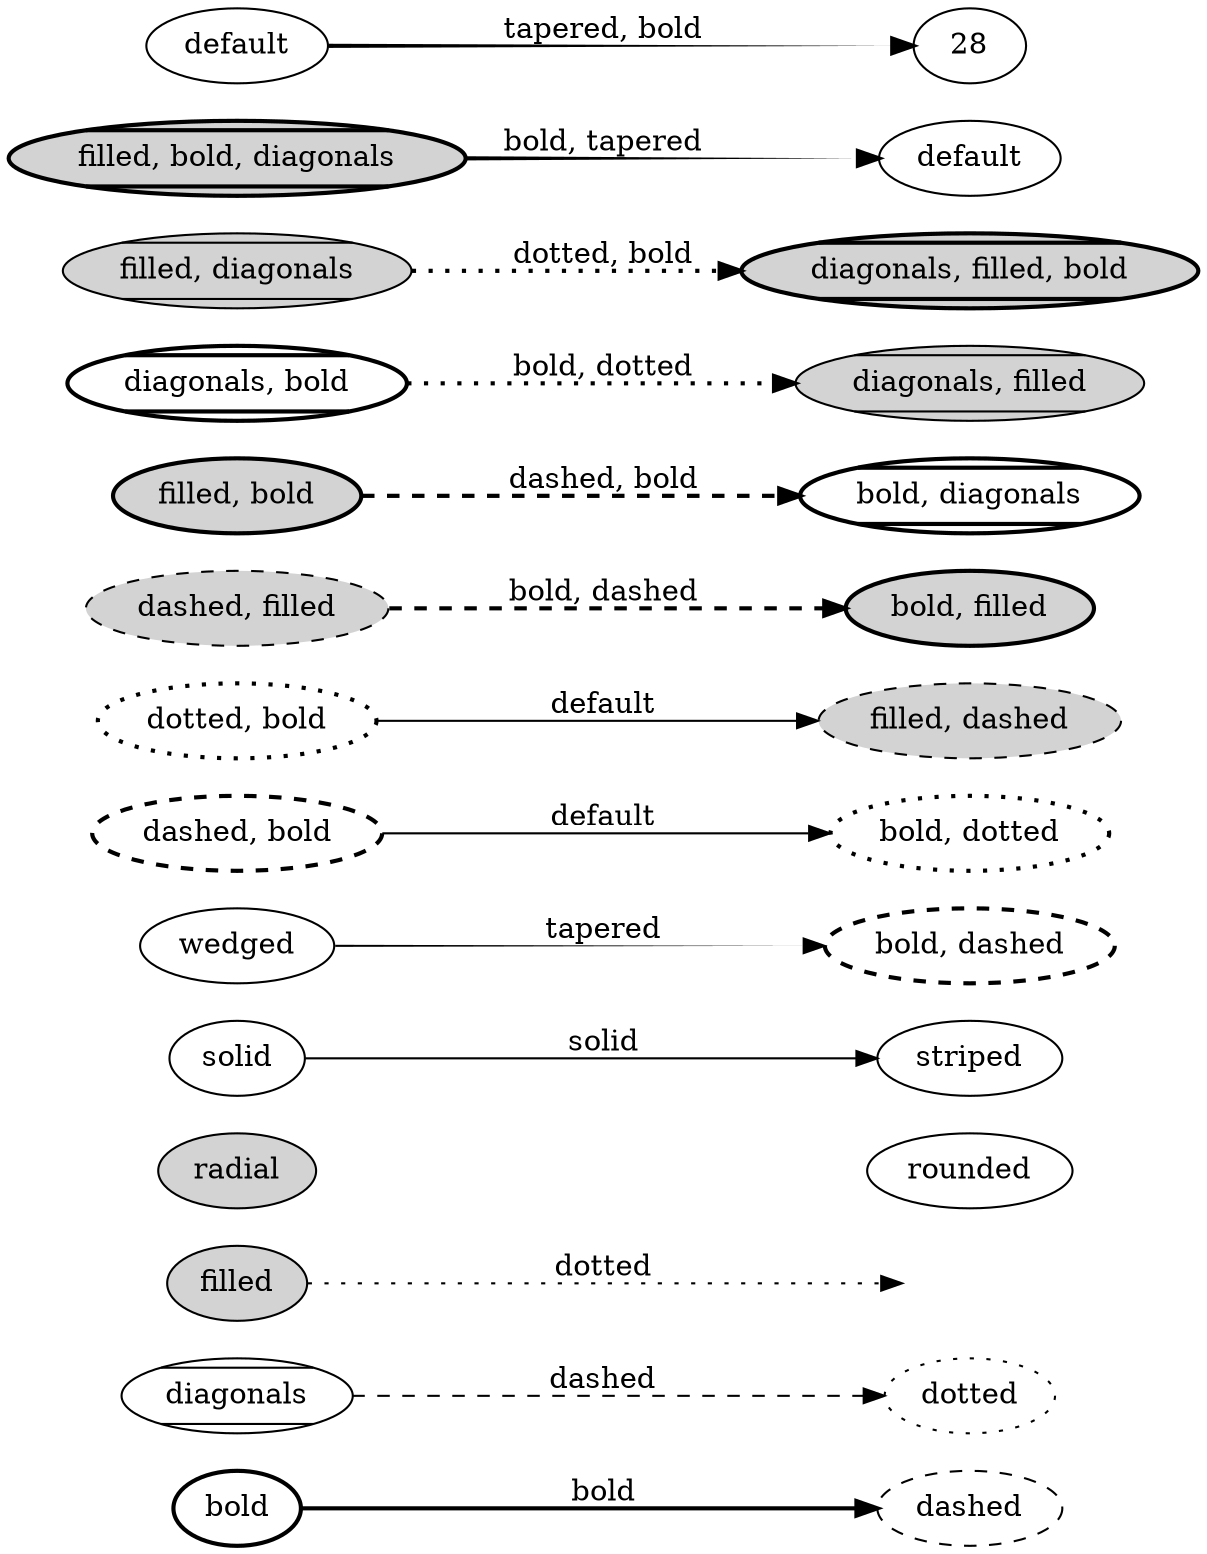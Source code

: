 /*******************************************************************************
 * Copyright (c) 2016 itemis AG and others.
 *
 * All rights reserved. This program and the accompanying materials
 * are made available under the terms of the Eclipse Public License v1.0
 * which accompanies this distribution, and is available at
 * http://www.eclipse.org/legal/epl-v10.html
 *
 * Contributors:
 *       Tamas Miklossy  (itemis AG) - Initial text 
 *******************************************************************************/
 
/* 
 * The StyledGraph2 directed graph represents the different node and egde styles. 
 */
digraph StyledGraph2{
    rankdir=LR
    /* Nodes can have drawing styles: */
     1[style=bold                        label="bold"                    ] 
     2[style=dashed                      label="dashed"                  ]
     3[style=diagonals                   label="diagonals"               ] 
     4[style=dotted                      label="dotted"                  ] 
     5[style=filled                      label="filled"                  ]
     6[style=invis                       label="invis"                   ]
     7[style=radial                      label="radial"                  ]
     8[style=rounded                     label="rounded"                 ]
     9[style=solid                       label="solid"                   ]
    10[style=striped                     label="striped"                 ]
    11[style=wedged                      label="wedged"                  ]
    12[style="bold, dashed"              label="bold, dashed"            ] 
    13[style="dashed, bold"              label="dashed, bold"            ]
    14[style="bold, dotted"              label="bold, dotted"            ] 
    15[style="dotted, bold"              label="dotted, bold"            ] 
    16[style="filled, dashed"            label="filled, dashed"          ]
    17[style="dashed, filled"            label="dashed, filled"          ]
    18[style="bold, filled"              label="bold, filled"            ]
    19[style="filled, bold"              label="filled, bold"            ]
    20[style="bold, diagonals"           label="bold, diagonals"         ]
    21[style="diagonals, bold"           label="diagonals, bold"         ]
    22[style="diagonals, filled"         label="diagonals, filled"       ]
    23[style="filled, diagonals"         label="filled, diagonals"       ]
    24[style="diagonals, filled, bold"   label="diagonals, filled, bold" ]
    25[style="filled, bold, diagonals"   label="filled, bold, diagonals" ]
    26[style=""                          label="default"                 ]
    27[                                  label="default"                 ]
     
    /* Edges can have drawing styles: */
     1->2[style=bold                     label="bold"                    ]
     3->4[style=dashed                   label="dashed"                  ]
     5->6[style=dotted                   label="dotted"                  ]
     7->8[style=invis                    label="invis"                   ]
     9->10[style=solid                   label="solid"                   ]
    11->12[style=tapered                 label="tapered"                 ]
    13->14[style=""                      label="default"                 ]
    15->16[                              label="default"                 ]
    17->18[style="bold, dashed"          label="bold, dashed"            ]
    19->20[style="dashed, bold"          label="dashed, bold"            ]
    21->22[style="bold, dotted"          label="bold, dotted"            ]
    23->24[style="dotted, bold"          label="dotted, bold"            ]
    25->26[style="bold, tapered"         label="bold, tapered"           ]
    27->28[style="tapered, bold"         label="tapered, bold"           ]
}
